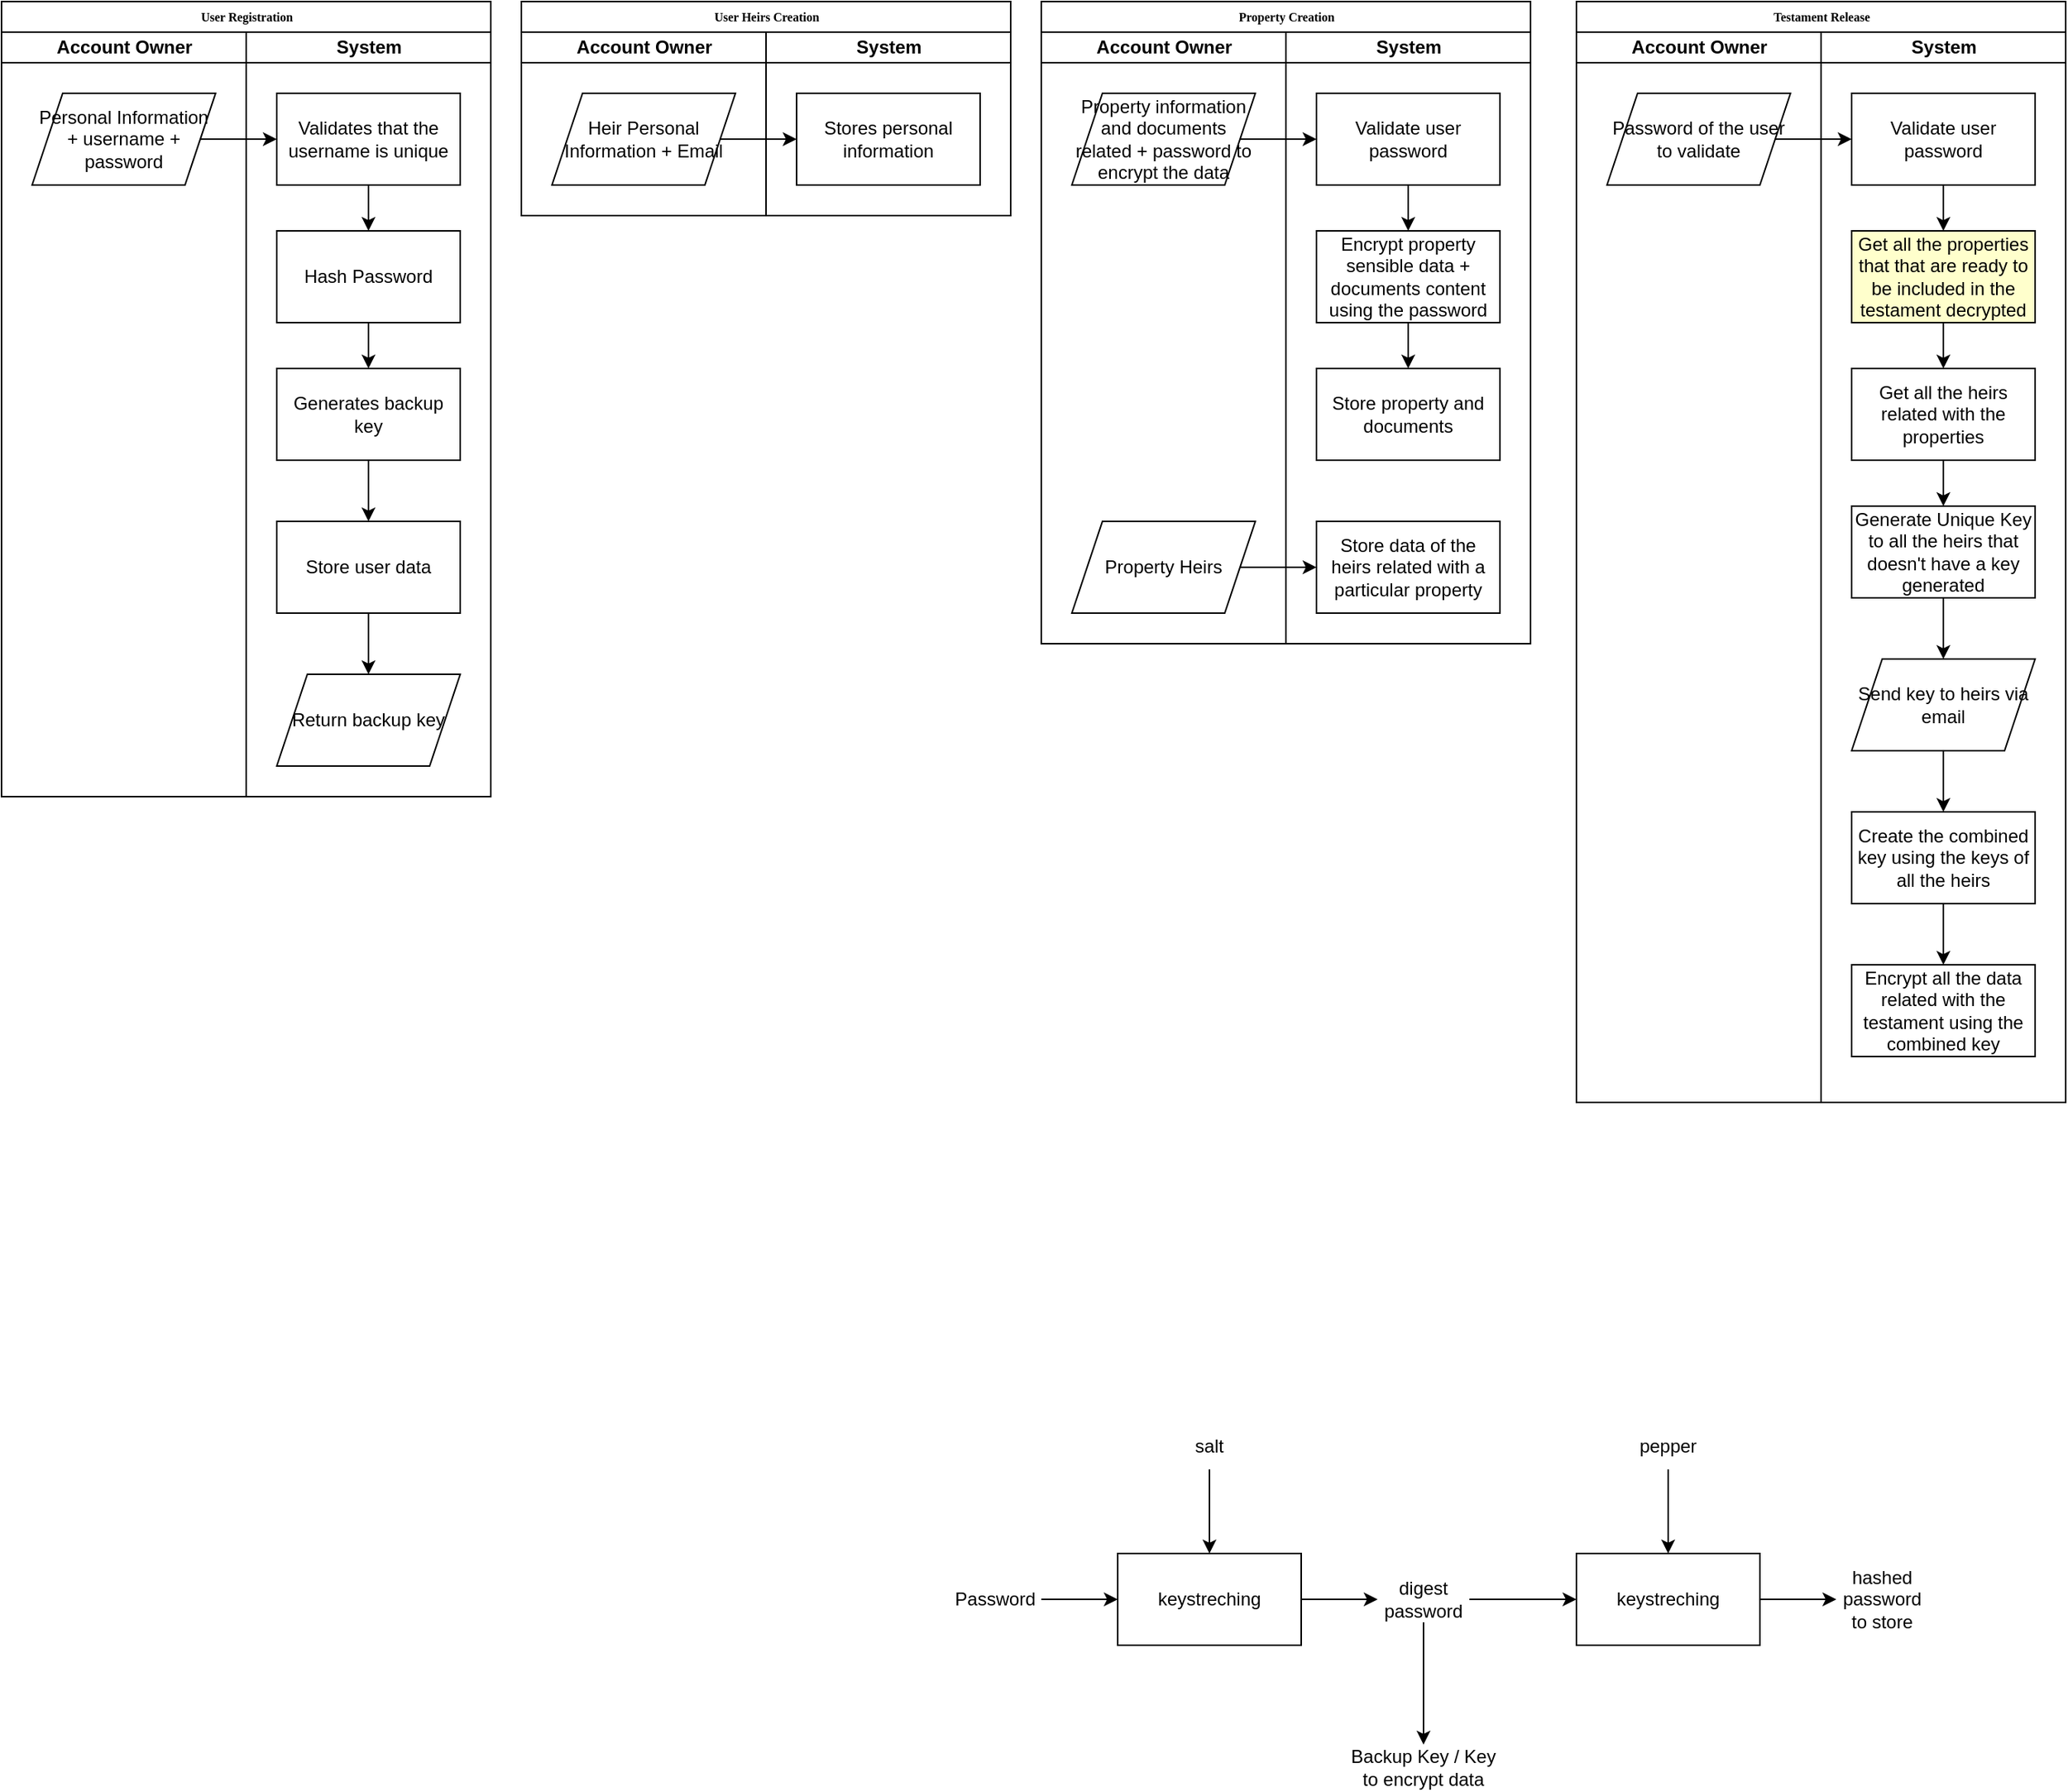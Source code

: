 <mxfile version="17.4.2" type="device"><diagram name="Page-1" id="74e2e168-ea6b-b213-b513-2b3c1d86103e"><mxGraphModel dx="1388" dy="710" grid="1" gridSize="10" guides="1" tooltips="1" connect="1" arrows="1" fold="1" page="1" pageScale="1" pageWidth="1100" pageHeight="850" background="none" math="0" shadow="0"><root><mxCell id="0"/><mxCell id="1" parent="0"/><mxCell id="77e6c97f196da883-1" value="User Registration" style="swimlane;html=1;childLayout=stackLayout;startSize=20;rounded=0;shadow=0;labelBackgroundColor=none;strokeWidth=1;fontFamily=Verdana;fontSize=8;align=center;" parent="1" vertex="1"><mxGeometry x="70" y="40" width="320" height="520" as="geometry"/></mxCell><mxCell id="77e6c97f196da883-2" value="Account Owner" style="swimlane;html=1;startSize=20;" parent="77e6c97f196da883-1" vertex="1"><mxGeometry y="20" width="160" height="500" as="geometry"/></mxCell><mxCell id="jRVLpVxCV-eyJM9b5TYF-1" value="Personal Information + username + password" style="shape=parallelogram;perimeter=parallelogramPerimeter;whiteSpace=wrap;html=1;fixedSize=1;" parent="77e6c97f196da883-2" vertex="1"><mxGeometry x="20" y="40" width="120" height="60" as="geometry"/></mxCell><mxCell id="77e6c97f196da883-3" value="System" style="swimlane;html=1;startSize=20;" parent="77e6c97f196da883-1" vertex="1"><mxGeometry x="160" y="20" width="160" height="500" as="geometry"/></mxCell><mxCell id="Oynw-8cb5iL78lc1ObSk-2" value="Hash Password" style="rounded=0;whiteSpace=wrap;html=1;" vertex="1" parent="77e6c97f196da883-3"><mxGeometry x="20" y="130" width="120" height="60" as="geometry"/></mxCell><mxCell id="Oynw-8cb5iL78lc1ObSk-3" value="Generates backup key" style="whiteSpace=wrap;html=1;rounded=0;" vertex="1" parent="77e6c97f196da883-3"><mxGeometry x="20" y="220" width="120" height="60" as="geometry"/></mxCell><mxCell id="Oynw-8cb5iL78lc1ObSk-4" value="" style="edgeStyle=orthogonalEdgeStyle;rounded=0;orthogonalLoop=1;jettySize=auto;html=1;" edge="1" parent="77e6c97f196da883-3" source="Oynw-8cb5iL78lc1ObSk-2" target="Oynw-8cb5iL78lc1ObSk-3"><mxGeometry relative="1" as="geometry"/></mxCell><mxCell id="Oynw-8cb5iL78lc1ObSk-5" value="Store user data" style="whiteSpace=wrap;html=1;rounded=0;" vertex="1" parent="77e6c97f196da883-3"><mxGeometry x="20" y="320" width="120" height="60" as="geometry"/></mxCell><mxCell id="Oynw-8cb5iL78lc1ObSk-7" value="" style="edgeStyle=orthogonalEdgeStyle;rounded=0;orthogonalLoop=1;jettySize=auto;html=1;" edge="1" parent="77e6c97f196da883-3" source="Oynw-8cb5iL78lc1ObSk-3" target="Oynw-8cb5iL78lc1ObSk-5"><mxGeometry relative="1" as="geometry"/></mxCell><mxCell id="Oynw-8cb5iL78lc1ObSk-19" style="edgeStyle=orthogonalEdgeStyle;rounded=0;orthogonalLoop=1;jettySize=auto;html=1;exitX=0.5;exitY=1;exitDx=0;exitDy=0;entryX=0.5;entryY=0;entryDx=0;entryDy=0;" edge="1" parent="77e6c97f196da883-3" source="Oynw-8cb5iL78lc1ObSk-15" target="Oynw-8cb5iL78lc1ObSk-2"><mxGeometry relative="1" as="geometry"/></mxCell><mxCell id="Oynw-8cb5iL78lc1ObSk-15" value="Validates that the username is unique" style="rounded=0;whiteSpace=wrap;html=1;" vertex="1" parent="77e6c97f196da883-3"><mxGeometry x="20" y="40" width="120" height="60" as="geometry"/></mxCell><mxCell id="Oynw-8cb5iL78lc1ObSk-6" value="Return backup key" style="shape=parallelogram;perimeter=parallelogramPerimeter;whiteSpace=wrap;html=1;fixedSize=1;" vertex="1" parent="77e6c97f196da883-3"><mxGeometry x="20" y="420" width="120" height="60" as="geometry"/></mxCell><mxCell id="Oynw-8cb5iL78lc1ObSk-8" value="" style="edgeStyle=orthogonalEdgeStyle;rounded=0;orthogonalLoop=1;jettySize=auto;html=1;" edge="1" parent="77e6c97f196da883-3" source="Oynw-8cb5iL78lc1ObSk-5" target="Oynw-8cb5iL78lc1ObSk-6"><mxGeometry relative="1" as="geometry"/></mxCell><mxCell id="jRVLpVxCV-eyJM9b5TYF-10" value="" style="edgeStyle=orthogonalEdgeStyle;rounded=0;orthogonalLoop=1;jettySize=auto;html=1;entryX=0;entryY=0.5;entryDx=0;entryDy=0;" parent="77e6c97f196da883-1" source="jRVLpVxCV-eyJM9b5TYF-1" target="Oynw-8cb5iL78lc1ObSk-15" edge="1"><mxGeometry relative="1" as="geometry"><mxPoint x="150" y="90" as="targetPoint"/></mxGeometry></mxCell><mxCell id="jRVLpVxCV-eyJM9b5TYF-3" value="User Heirs Creation" style="swimlane;html=1;childLayout=stackLayout;startSize=20;rounded=0;shadow=0;labelBackgroundColor=none;strokeWidth=1;fontFamily=Verdana;fontSize=8;align=center;" parent="1" vertex="1"><mxGeometry x="410" y="40" width="320" height="140" as="geometry"/></mxCell><mxCell id="jRVLpVxCV-eyJM9b5TYF-4" value="Account Owner" style="swimlane;html=1;startSize=20;" parent="jRVLpVxCV-eyJM9b5TYF-3" vertex="1"><mxGeometry y="20" width="160" height="120" as="geometry"/></mxCell><mxCell id="jRVLpVxCV-eyJM9b5TYF-5" value="Heir Personal Information + Email" style="shape=parallelogram;perimeter=parallelogramPerimeter;whiteSpace=wrap;html=1;fixedSize=1;" parent="jRVLpVxCV-eyJM9b5TYF-4" vertex="1"><mxGeometry x="20" y="40" width="120" height="60" as="geometry"/></mxCell><mxCell id="jRVLpVxCV-eyJM9b5TYF-6" value="System" style="swimlane;html=1;startSize=20;" parent="jRVLpVxCV-eyJM9b5TYF-3" vertex="1"><mxGeometry x="160" y="20" width="160" height="120" as="geometry"/></mxCell><mxCell id="jRVLpVxCV-eyJM9b5TYF-11" value="Stores personal information" style="rounded=0;whiteSpace=wrap;html=1;" parent="jRVLpVxCV-eyJM9b5TYF-6" vertex="1"><mxGeometry x="20" y="40" width="120" height="60" as="geometry"/></mxCell><mxCell id="jRVLpVxCV-eyJM9b5TYF-12" value="" style="edgeStyle=orthogonalEdgeStyle;rounded=0;orthogonalLoop=1;jettySize=auto;html=1;" parent="jRVLpVxCV-eyJM9b5TYF-3" source="jRVLpVxCV-eyJM9b5TYF-5" target="jRVLpVxCV-eyJM9b5TYF-11" edge="1"><mxGeometry relative="1" as="geometry"/></mxCell><mxCell id="Oynw-8cb5iL78lc1ObSk-9" value="Property Creation" style="swimlane;html=1;childLayout=stackLayout;startSize=20;rounded=0;shadow=0;labelBackgroundColor=none;strokeWidth=1;fontFamily=Verdana;fontSize=8;align=center;" vertex="1" parent="1"><mxGeometry x="750" y="40" width="320" height="420" as="geometry"/></mxCell><mxCell id="Oynw-8cb5iL78lc1ObSk-10" value="Account Owner" style="swimlane;html=1;startSize=20;" vertex="1" parent="Oynw-8cb5iL78lc1ObSk-9"><mxGeometry y="20" width="160" height="400" as="geometry"/></mxCell><mxCell id="Oynw-8cb5iL78lc1ObSk-11" value="Property information and documents related + password to encrypt the data" style="shape=parallelogram;perimeter=parallelogramPerimeter;whiteSpace=wrap;html=1;fixedSize=1;" vertex="1" parent="Oynw-8cb5iL78lc1ObSk-10"><mxGeometry x="20" y="40" width="120" height="60" as="geometry"/></mxCell><mxCell id="Oynw-8cb5iL78lc1ObSk-12" value="System" style="swimlane;html=1;startSize=20;" vertex="1" parent="Oynw-8cb5iL78lc1ObSk-9"><mxGeometry x="160" y="20" width="160" height="400" as="geometry"/></mxCell><mxCell id="Oynw-8cb5iL78lc1ObSk-13" value="Validate user password" style="rounded=0;whiteSpace=wrap;html=1;" vertex="1" parent="Oynw-8cb5iL78lc1ObSk-12"><mxGeometry x="20" y="40" width="120" height="60" as="geometry"/></mxCell><mxCell id="Oynw-8cb5iL78lc1ObSk-36" value="Store data of the heirs related with a particular property" style="rounded=0;whiteSpace=wrap;html=1;" vertex="1" parent="Oynw-8cb5iL78lc1ObSk-12"><mxGeometry x="20" y="320" width="120" height="60" as="geometry"/></mxCell><mxCell id="Oynw-8cb5iL78lc1ObSk-32" value="" style="edgeStyle=orthogonalEdgeStyle;rounded=0;orthogonalLoop=1;jettySize=auto;html=1;" edge="1" parent="Oynw-8cb5iL78lc1ObSk-9" source="Oynw-8cb5iL78lc1ObSk-11" target="Oynw-8cb5iL78lc1ObSk-13"><mxGeometry relative="1" as="geometry"/></mxCell><mxCell id="Oynw-8cb5iL78lc1ObSk-26" value="" style="edgeStyle=orthogonalEdgeStyle;rounded=0;orthogonalLoop=1;jettySize=auto;html=1;" edge="1" parent="1" source="Oynw-8cb5iL78lc1ObSk-22" target="Oynw-8cb5iL78lc1ObSk-24"><mxGeometry relative="1" as="geometry"/></mxCell><mxCell id="Oynw-8cb5iL78lc1ObSk-22" value="Encrypt property sensible data + documents content using the password" style="whiteSpace=wrap;html=1;rounded=0;" vertex="1" parent="1"><mxGeometry x="930" y="190" width="120" height="60" as="geometry"/></mxCell><mxCell id="Oynw-8cb5iL78lc1ObSk-23" value="" style="edgeStyle=orthogonalEdgeStyle;rounded=0;orthogonalLoop=1;jettySize=auto;html=1;" edge="1" parent="1" source="Oynw-8cb5iL78lc1ObSk-13" target="Oynw-8cb5iL78lc1ObSk-22"><mxGeometry relative="1" as="geometry"/></mxCell><mxCell id="Oynw-8cb5iL78lc1ObSk-24" value="Store property and documents" style="rounded=0;whiteSpace=wrap;html=1;" vertex="1" parent="1"><mxGeometry x="930" y="280" width="120" height="60" as="geometry"/></mxCell><mxCell id="Oynw-8cb5iL78lc1ObSk-37" value="" style="edgeStyle=orthogonalEdgeStyle;rounded=0;orthogonalLoop=1;jettySize=auto;html=1;" edge="1" parent="1" source="Oynw-8cb5iL78lc1ObSk-33" target="Oynw-8cb5iL78lc1ObSk-36"><mxGeometry relative="1" as="geometry"/></mxCell><mxCell id="Oynw-8cb5iL78lc1ObSk-33" value="Property Heirs" style="shape=parallelogram;perimeter=parallelogramPerimeter;whiteSpace=wrap;html=1;fixedSize=1;" vertex="1" parent="1"><mxGeometry x="770" y="380" width="120" height="60" as="geometry"/></mxCell><mxCell id="Oynw-8cb5iL78lc1ObSk-38" value="Testament Release" style="swimlane;html=1;childLayout=stackLayout;startSize=20;rounded=0;shadow=0;labelBackgroundColor=none;strokeWidth=1;fontFamily=Verdana;fontSize=8;align=center;" vertex="1" parent="1"><mxGeometry x="1100" y="40" width="320" height="720" as="geometry"/></mxCell><mxCell id="Oynw-8cb5iL78lc1ObSk-39" value="Account Owner" style="swimlane;html=1;startSize=20;" vertex="1" parent="Oynw-8cb5iL78lc1ObSk-38"><mxGeometry y="20" width="160" height="700" as="geometry"/></mxCell><mxCell id="Oynw-8cb5iL78lc1ObSk-40" value="Password of the user to validate" style="shape=parallelogram;perimeter=parallelogramPerimeter;whiteSpace=wrap;html=1;fixedSize=1;" vertex="1" parent="Oynw-8cb5iL78lc1ObSk-39"><mxGeometry x="20" y="40" width="120" height="60" as="geometry"/></mxCell><mxCell id="Oynw-8cb5iL78lc1ObSk-41" value="System" style="swimlane;html=1;startSize=20;" vertex="1" parent="Oynw-8cb5iL78lc1ObSk-38"><mxGeometry x="160" y="20" width="160" height="700" as="geometry"/></mxCell><mxCell id="Oynw-8cb5iL78lc1ObSk-62" style="edgeStyle=orthogonalEdgeStyle;rounded=0;orthogonalLoop=1;jettySize=auto;html=1;" edge="1" parent="Oynw-8cb5iL78lc1ObSk-41" source="Oynw-8cb5iL78lc1ObSk-42" target="Oynw-8cb5iL78lc1ObSk-43"><mxGeometry relative="1" as="geometry"/></mxCell><mxCell id="Oynw-8cb5iL78lc1ObSk-42" value="Validate user password" style="rounded=0;whiteSpace=wrap;html=1;" vertex="1" parent="Oynw-8cb5iL78lc1ObSk-41"><mxGeometry x="20" y="40" width="120" height="60" as="geometry"/></mxCell><mxCell id="Oynw-8cb5iL78lc1ObSk-63" style="edgeStyle=orthogonalEdgeStyle;rounded=0;orthogonalLoop=1;jettySize=auto;html=1;" edge="1" parent="Oynw-8cb5iL78lc1ObSk-41" source="Oynw-8cb5iL78lc1ObSk-43" target="Oynw-8cb5iL78lc1ObSk-45"><mxGeometry relative="1" as="geometry"/></mxCell><mxCell id="Oynw-8cb5iL78lc1ObSk-43" value="Get all the properties that that are ready to be included in the testament decrypted" style="rounded=0;whiteSpace=wrap;html=1;fillColor=#FFFFCC;" vertex="1" parent="Oynw-8cb5iL78lc1ObSk-41"><mxGeometry x="20" y="130" width="120" height="60" as="geometry"/></mxCell><mxCell id="Oynw-8cb5iL78lc1ObSk-64" style="edgeStyle=orthogonalEdgeStyle;rounded=0;orthogonalLoop=1;jettySize=auto;html=1;" edge="1" parent="Oynw-8cb5iL78lc1ObSk-41" source="Oynw-8cb5iL78lc1ObSk-45" target="Oynw-8cb5iL78lc1ObSk-48"><mxGeometry relative="1" as="geometry"/></mxCell><mxCell id="Oynw-8cb5iL78lc1ObSk-45" value="Get all the heirs related with the properties" style="whiteSpace=wrap;html=1;rounded=0;" vertex="1" parent="Oynw-8cb5iL78lc1ObSk-41"><mxGeometry x="20" y="220" width="120" height="60" as="geometry"/></mxCell><mxCell id="Oynw-8cb5iL78lc1ObSk-48" value="Generate Unique Key to all the heirs that doesn't have a key generated" style="rounded=0;whiteSpace=wrap;html=1;" vertex="1" parent="Oynw-8cb5iL78lc1ObSk-41"><mxGeometry x="20" y="310" width="120" height="60" as="geometry"/></mxCell><mxCell id="Oynw-8cb5iL78lc1ObSk-44" value="" style="edgeStyle=orthogonalEdgeStyle;rounded=0;orthogonalLoop=1;jettySize=auto;html=1;" edge="1" parent="Oynw-8cb5iL78lc1ObSk-38" source="Oynw-8cb5iL78lc1ObSk-40" target="Oynw-8cb5iL78lc1ObSk-42"><mxGeometry relative="1" as="geometry"/></mxCell><mxCell id="Oynw-8cb5iL78lc1ObSk-66" style="edgeStyle=orthogonalEdgeStyle;rounded=0;orthogonalLoop=1;jettySize=auto;html=1;" edge="1" parent="1" source="Oynw-8cb5iL78lc1ObSk-59" target="Oynw-8cb5iL78lc1ObSk-60"><mxGeometry relative="1" as="geometry"/></mxCell><mxCell id="Oynw-8cb5iL78lc1ObSk-59" value="Send key to heirs via email" style="shape=parallelogram;perimeter=parallelogramPerimeter;whiteSpace=wrap;html=1;fixedSize=1;" vertex="1" parent="1"><mxGeometry x="1280" y="470" width="120" height="60" as="geometry"/></mxCell><mxCell id="Oynw-8cb5iL78lc1ObSk-67" style="edgeStyle=orthogonalEdgeStyle;rounded=0;orthogonalLoop=1;jettySize=auto;html=1;" edge="1" parent="1" source="Oynw-8cb5iL78lc1ObSk-60" target="Oynw-8cb5iL78lc1ObSk-61"><mxGeometry relative="1" as="geometry"/></mxCell><mxCell id="Oynw-8cb5iL78lc1ObSk-60" value="Create the combined key using the keys of all the heirs" style="rounded=0;whiteSpace=wrap;html=1;" vertex="1" parent="1"><mxGeometry x="1280" y="570" width="120" height="60" as="geometry"/></mxCell><mxCell id="Oynw-8cb5iL78lc1ObSk-61" value="Encrypt all the data related with the testament using the combined key" style="rounded=0;whiteSpace=wrap;html=1;" vertex="1" parent="1"><mxGeometry x="1280" y="670" width="120" height="60" as="geometry"/></mxCell><mxCell id="Oynw-8cb5iL78lc1ObSk-65" style="edgeStyle=orthogonalEdgeStyle;rounded=0;orthogonalLoop=1;jettySize=auto;html=1;" edge="1" parent="1" source="Oynw-8cb5iL78lc1ObSk-48" target="Oynw-8cb5iL78lc1ObSk-59"><mxGeometry relative="1" as="geometry"/></mxCell><mxCell id="Oynw-8cb5iL78lc1ObSk-71" value="" style="edgeStyle=orthogonalEdgeStyle;rounded=0;orthogonalLoop=1;jettySize=auto;html=1;" edge="1" parent="1" source="Oynw-8cb5iL78lc1ObSk-68" target="Oynw-8cb5iL78lc1ObSk-70"><mxGeometry relative="1" as="geometry"/></mxCell><mxCell id="Oynw-8cb5iL78lc1ObSk-68" value="Password" style="text;html=1;strokeColor=none;fillColor=none;align=center;verticalAlign=middle;whiteSpace=wrap;rounded=0;" vertex="1" parent="1"><mxGeometry x="690" y="1070" width="60" height="30" as="geometry"/></mxCell><mxCell id="Oynw-8cb5iL78lc1ObSk-77" value="" style="edgeStyle=orthogonalEdgeStyle;rounded=0;orthogonalLoop=1;jettySize=auto;html=1;" edge="1" parent="1" source="Oynw-8cb5iL78lc1ObSk-70" target="Oynw-8cb5iL78lc1ObSk-76"><mxGeometry relative="1" as="geometry"/></mxCell><mxCell id="Oynw-8cb5iL78lc1ObSk-70" value="keystreching" style="whiteSpace=wrap;html=1;" vertex="1" parent="1"><mxGeometry x="800" y="1055" width="120" height="60" as="geometry"/></mxCell><mxCell id="Oynw-8cb5iL78lc1ObSk-73" value="" style="edgeStyle=orthogonalEdgeStyle;rounded=0;orthogonalLoop=1;jettySize=auto;html=1;" edge="1" parent="1" source="Oynw-8cb5iL78lc1ObSk-72" target="Oynw-8cb5iL78lc1ObSk-70"><mxGeometry relative="1" as="geometry"/></mxCell><mxCell id="Oynw-8cb5iL78lc1ObSk-72" value="salt" style="text;html=1;strokeColor=none;fillColor=none;align=center;verticalAlign=middle;whiteSpace=wrap;rounded=0;" vertex="1" parent="1"><mxGeometry x="830" y="970" width="60" height="30" as="geometry"/></mxCell><mxCell id="Oynw-8cb5iL78lc1ObSk-79" value="" style="edgeStyle=orthogonalEdgeStyle;rounded=0;orthogonalLoop=1;jettySize=auto;html=1;" edge="1" parent="1" source="Oynw-8cb5iL78lc1ObSk-76" target="Oynw-8cb5iL78lc1ObSk-78"><mxGeometry relative="1" as="geometry"/></mxCell><mxCell id="Oynw-8cb5iL78lc1ObSk-81" value="" style="edgeStyle=orthogonalEdgeStyle;rounded=0;orthogonalLoop=1;jettySize=auto;html=1;" edge="1" parent="1" source="Oynw-8cb5iL78lc1ObSk-76" target="Oynw-8cb5iL78lc1ObSk-80"><mxGeometry relative="1" as="geometry"/></mxCell><mxCell id="Oynw-8cb5iL78lc1ObSk-76" value="digest password" style="text;html=1;strokeColor=none;fillColor=none;align=center;verticalAlign=middle;whiteSpace=wrap;rounded=0;" vertex="1" parent="1"><mxGeometry x="970" y="1070" width="60" height="30" as="geometry"/></mxCell><mxCell id="Oynw-8cb5iL78lc1ObSk-78" value="Backup Key / Key to encrypt data" style="text;html=1;strokeColor=none;fillColor=none;align=center;verticalAlign=middle;whiteSpace=wrap;rounded=0;" vertex="1" parent="1"><mxGeometry x="950" y="1180" width="100" height="30" as="geometry"/></mxCell><mxCell id="Oynw-8cb5iL78lc1ObSk-85" value="" style="edgeStyle=orthogonalEdgeStyle;rounded=0;orthogonalLoop=1;jettySize=auto;html=1;" edge="1" parent="1" source="Oynw-8cb5iL78lc1ObSk-80" target="Oynw-8cb5iL78lc1ObSk-86"><mxGeometry relative="1" as="geometry"><mxPoint x="1270" y="1085" as="targetPoint"/></mxGeometry></mxCell><mxCell id="Oynw-8cb5iL78lc1ObSk-80" value="keystreching" style="whiteSpace=wrap;html=1;" vertex="1" parent="1"><mxGeometry x="1100" y="1055" width="120" height="60" as="geometry"/></mxCell><mxCell id="Oynw-8cb5iL78lc1ObSk-83" value="" style="edgeStyle=orthogonalEdgeStyle;rounded=0;orthogonalLoop=1;jettySize=auto;html=1;" edge="1" parent="1" source="Oynw-8cb5iL78lc1ObSk-82" target="Oynw-8cb5iL78lc1ObSk-80"><mxGeometry relative="1" as="geometry"/></mxCell><mxCell id="Oynw-8cb5iL78lc1ObSk-82" value="pepper" style="text;html=1;strokeColor=none;fillColor=none;align=center;verticalAlign=middle;whiteSpace=wrap;rounded=0;" vertex="1" parent="1"><mxGeometry x="1130" y="970" width="60" height="30" as="geometry"/></mxCell><mxCell id="Oynw-8cb5iL78lc1ObSk-86" value="hashed password to store" style="text;html=1;strokeColor=none;fillColor=none;align=center;verticalAlign=middle;whiteSpace=wrap;rounded=0;" vertex="1" parent="1"><mxGeometry x="1270" y="1070" width="60" height="30" as="geometry"/></mxCell></root></mxGraphModel></diagram></mxfile>